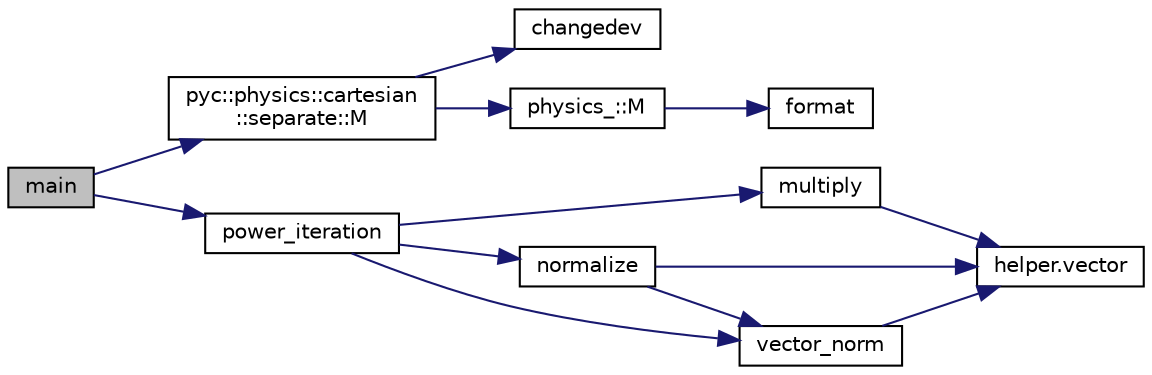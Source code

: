digraph "main"
{
 // INTERACTIVE_SVG=YES
 // LATEX_PDF_SIZE
  edge [fontname="Helvetica",fontsize="10",labelfontname="Helvetica",labelfontsize="10"];
  node [fontname="Helvetica",fontsize="10",shape=record];
  rankdir="LR";
  Node1 [label="main",height=0.2,width=0.4,color="black", fillcolor="grey75", style="filled", fontcolor="black",tooltip=" "];
  Node1 -> Node2 [color="midnightblue",fontsize="10",style="solid",fontname="Helvetica"];
  Node2 [label="pyc::physics::cartesian\l::separate::M",height=0.2,width=0.4,color="black", fillcolor="white", style="filled",URL="$namespacepyc_1_1physics_1_1cartesian_1_1separate.html#adb6b95ef1d9eb19796bda77aa1d5caf6",tooltip=" "];
  Node2 -> Node3 [color="midnightblue",fontsize="10",style="solid",fontname="Helvetica"];
  Node3 [label="changedev",height=0.2,width=0.4,color="black", fillcolor="white", style="filled",URL="$utils_8h.html#a123aed6d73594e07c6401a7a6c587808",tooltip=" "];
  Node2 -> Node4 [color="midnightblue",fontsize="10",style="solid",fontname="Helvetica"];
  Node4 [label="physics_::M",height=0.2,width=0.4,color="black", fillcolor="white", style="filled",URL="$namespacephysics__.html#a64e8e583c57246f52851c0bff4137ebc",tooltip="Computes the invariant mass."];
  Node4 -> Node5 [color="midnightblue",fontsize="10",style="solid",fontname="Helvetica"];
  Node5 [label="format",height=0.2,width=0.4,color="black", fillcolor="white", style="filled",URL="$utils_8h.html#a9c1cdc6384bce6bdc92ca917b3f656bf",tooltip=" "];
  Node1 -> Node6 [color="midnightblue",fontsize="10",style="solid",fontname="Helvetica"];
  Node6 [label="power_iteration",height=0.2,width=0.4,color="black", fillcolor="white", style="filled",URL="$eigen_8cxx.html#ac6c240c2155a4dca6e90fb5c7afbf248",tooltip=" "];
  Node6 -> Node7 [color="midnightblue",fontsize="10",style="solid",fontname="Helvetica"];
  Node7 [label="multiply",height=0.2,width=0.4,color="black", fillcolor="white", style="filled",URL="$eigen_8cxx.html#aabc5ca74b285f437273ca97c1f44c9e0",tooltip=" "];
  Node7 -> Node8 [color="midnightblue",fontsize="10",style="solid",fontname="Helvetica"];
  Node8 [label="helper.vector",height=0.2,width=0.4,color="black", fillcolor="white", style="filled",URL="$namespacehelper.html#a6a86af0e435c054cabd85eebb8a45782",tooltip=" "];
  Node6 -> Node9 [color="midnightblue",fontsize="10",style="solid",fontname="Helvetica"];
  Node9 [label="normalize",height=0.2,width=0.4,color="black", fillcolor="white", style="filled",URL="$eigen_8cxx.html#a4e6fa9aa25e3ac6cab32d6e42cf43142",tooltip=" "];
  Node9 -> Node8 [color="midnightblue",fontsize="10",style="solid",fontname="Helvetica"];
  Node9 -> Node10 [color="midnightblue",fontsize="10",style="solid",fontname="Helvetica"];
  Node10 [label="vector_norm",height=0.2,width=0.4,color="black", fillcolor="white", style="filled",URL="$eigen_8cxx.html#a825a5056aa8fbb18b890a43871124215",tooltip=" "];
  Node10 -> Node8 [color="midnightblue",fontsize="10",style="solid",fontname="Helvetica"];
  Node6 -> Node10 [color="midnightblue",fontsize="10",style="solid",fontname="Helvetica"];
}
